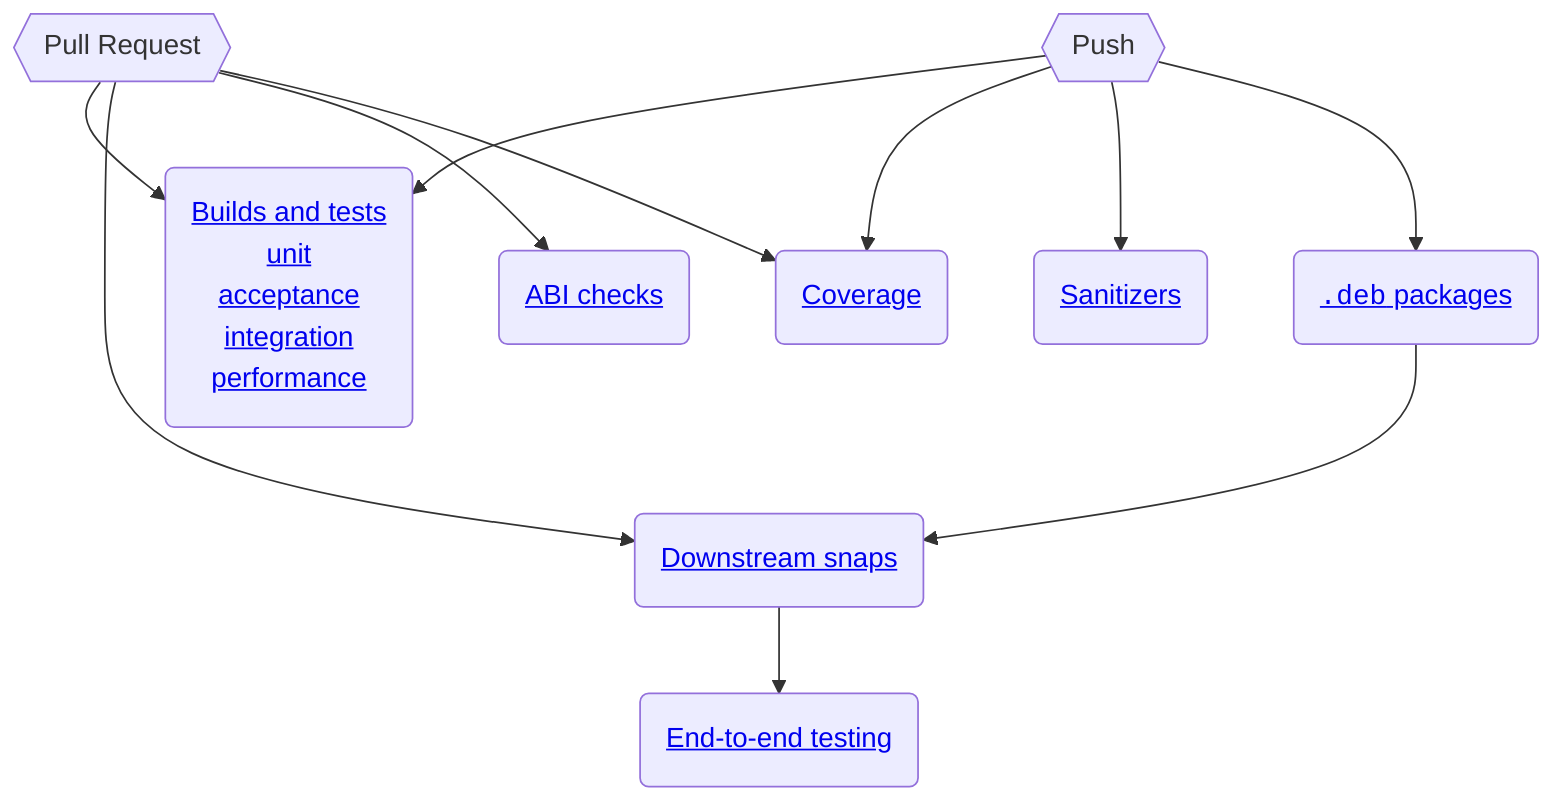 flowchart TD
    PR{{Pull Request}} --> Builds(<a href="#mir-builds">Builds and tests</a>
                                  <a href="#unit-tests">unit</a>
                                  <a href="#acceptance-tests">acceptance</a>
                                  <a href="#integration-tests">integration</a>
                                  <a href="#performance-and-smoke-tests">performance</a>)
    PR --> Snaps(<a href="#downstream-snap-builds">Downstream snaps</a>)
    PR --> ABI(<a href="#abi-checks">ABI checks</a>)
    PR --> Coverage(<a href="#coverage-measurement">Coverage</a>)
    Push{{Push}} --> Builds
    Push --> Coverage
    Push --> Sanitizers(<a href="#sanitizer-runs">Sanitizers</a>)
    Push --> PPA(<a href="#deb-package-builds"><tt>.deb</tt> packages</a>)
    PPA --> Snaps
    Snaps --> EndToEnd(<a href="#end-to-end-testing">End-to-end testing</a>)